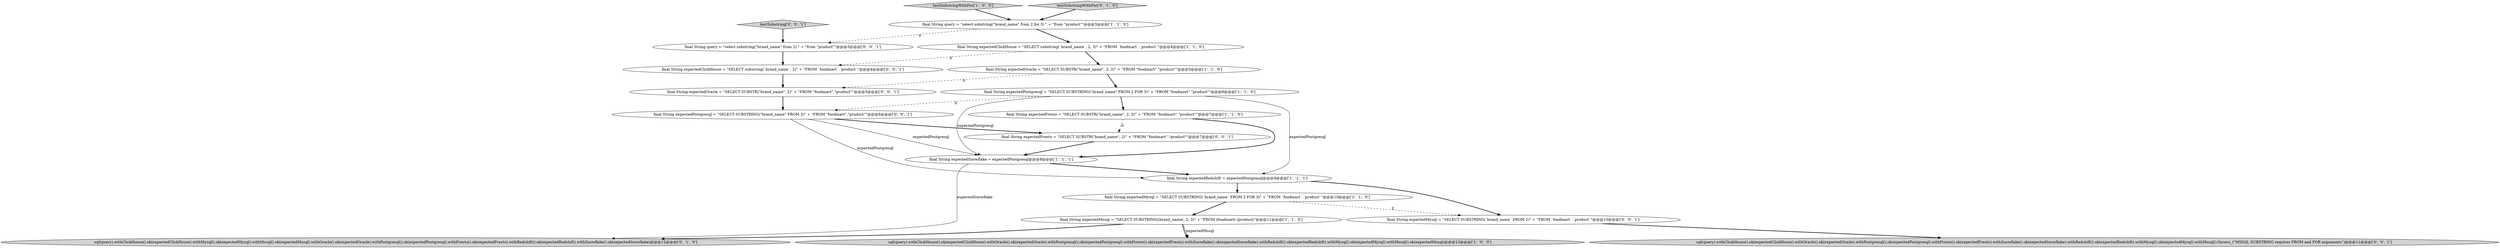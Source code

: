 digraph {
0 [style = filled, label = "final String expectedPostgresql = \"SELECT SUBSTRING(\"brand_name\" FROM 2 FOR 3)\" + \"FROM \"foodmart\".\"product\"\"@@@6@@@['1', '1', '0']", fillcolor = white, shape = ellipse image = "AAA0AAABBB1BBB"];
10 [style = filled, label = "final String expectedPresto = \"SELECT SUBSTR(\"brand_name\", 2, 3)\" + \"FROM \"foodmart\".\"product\"\"@@@7@@@['1', '1', '0']", fillcolor = white, shape = ellipse image = "AAA0AAABBB1BBB"];
14 [style = filled, label = "final String expectedPostgresql = \"SELECT SUBSTRING(\"brand_name\" FROM 2)\" + \"FROM \"foodmart\".\"product\"\"@@@6@@@['0', '0', '1']", fillcolor = white, shape = ellipse image = "AAA0AAABBB3BBB"];
18 [style = filled, label = "sql(query).withClickHouse().ok(expectedClickHouse).withOracle().ok(expectedOracle).withPostgresql().ok(expectedPostgresql).withPresto().ok(expectedPresto).withSnowflake().ok(expectedSnowflake).withRedshift().ok(expectedRedshift).withMysql().ok(expectedMysql).withMssql().throws_(\"MSSQL SUBSTRING requires FROM and FOR arguments\")@@@11@@@['0', '0', '1']", fillcolor = lightgray, shape = ellipse image = "AAA0AAABBB3BBB"];
17 [style = filled, label = "final String expectedPresto = \"SELECT SUBSTR(\"brand_name\", 2)\" + \"FROM \"foodmart\".\"product\"\"@@@7@@@['0', '0', '1']", fillcolor = white, shape = ellipse image = "AAA0AAABBB3BBB"];
1 [style = filled, label = "testSubstringWithFor['1', '0', '0']", fillcolor = lightgray, shape = diamond image = "AAA0AAABBB1BBB"];
12 [style = filled, label = "testSubstringWithFor['0', '1', '0']", fillcolor = lightgray, shape = diamond image = "AAA0AAABBB2BBB"];
15 [style = filled, label = "final String expectedMysql = \"SELECT SUBSTRING(`brand_name` FROM 2)\" + \"FROM `foodmart`.`product`\"@@@10@@@['0', '0', '1']", fillcolor = white, shape = ellipse image = "AAA0AAABBB3BBB"];
20 [style = filled, label = "final String query = \"select substring(\"brand_name\" from 2) \" + \"from \"product\"\"@@@3@@@['0', '0', '1']", fillcolor = white, shape = ellipse image = "AAA0AAABBB3BBB"];
11 [style = filled, label = "sql(query).withClickHouse().ok(expectedClickHouse).withMysql().ok(expectedMysql).withMssql().ok(expectedMssql).withOracle().ok(expectedOracle).withPostgresql().ok(expectedPostgresql).withPresto().ok(expectedPresto).withRedshift().ok(expectedRedshift).withSnowflake().ok(expectedSnowflake)@@@12@@@['0', '1', '0']", fillcolor = lightgray, shape = ellipse image = "AAA0AAABBB2BBB"];
8 [style = filled, label = "final String expectedSnowflake = expectedPostgresql@@@8@@@['1', '1', '1']", fillcolor = white, shape = ellipse image = "AAA0AAABBB1BBB"];
13 [style = filled, label = "testSubstring['0', '0', '1']", fillcolor = lightgray, shape = diamond image = "AAA0AAABBB3BBB"];
2 [style = filled, label = "final String expectedMysql = \"SELECT SUBSTRING(`brand_name` FROM 2 FOR 3)\" + \"FROM `foodmart`.`product`\"@@@10@@@['1', '1', '0']", fillcolor = white, shape = ellipse image = "AAA0AAABBB1BBB"];
5 [style = filled, label = "final String expectedClickHouse = \"SELECT substring(`brand_name`, 2, 3)\" + \"FROM `foodmart`.`product`\"@@@4@@@['1', '1', '0']", fillcolor = white, shape = ellipse image = "AAA0AAABBB1BBB"];
6 [style = filled, label = "sql(query).withClickHouse().ok(expectedClickHouse).withOracle().ok(expectedOracle).withPostgresql().ok(expectedPostgresql).withPresto().ok(expectedPresto).withSnowflake().ok(expectedSnowflake).withRedshift().ok(expectedRedshift).withMysql().ok(expectedMysql).withMssql().ok(expectedMssql)@@@12@@@['1', '0', '0']", fillcolor = lightgray, shape = ellipse image = "AAA0AAABBB1BBB"];
16 [style = filled, label = "final String expectedClickHouse = \"SELECT substring(`brand_name`, 2)\" + \"FROM `foodmart`.`product`\"@@@4@@@['0', '0', '1']", fillcolor = white, shape = ellipse image = "AAA0AAABBB3BBB"];
9 [style = filled, label = "final String expectedMssql = \"SELECT SUBSTRING((brand_name(, 2, 3)\" + \"FROM (foodmart(.(product(\"@@@11@@@['1', '1', '0']", fillcolor = white, shape = ellipse image = "AAA0AAABBB1BBB"];
19 [style = filled, label = "final String expectedOracle = \"SELECT SUBSTR(\"brand_name\", 2)\" + \"FROM \"foodmart\".\"product\"\"@@@5@@@['0', '0', '1']", fillcolor = white, shape = ellipse image = "AAA0AAABBB3BBB"];
4 [style = filled, label = "final String query = \"select substring(\"brand_name\" from 2 for 3) \" + \"from \"product\"\"@@@3@@@['1', '1', '0']", fillcolor = white, shape = ellipse image = "AAA0AAABBB1BBB"];
3 [style = filled, label = "final String expectedRedshift = expectedPostgresql@@@9@@@['1', '1', '1']", fillcolor = white, shape = ellipse image = "AAA0AAABBB1BBB"];
7 [style = filled, label = "final String expectedOracle = \"SELECT SUBSTR(\"brand_name\", 2, 3)\" + \"FROM \"foodmart\".\"product\"\"@@@5@@@['1', '1', '0']", fillcolor = white, shape = ellipse image = "AAA0AAABBB1BBB"];
14->17 [style = bold, label=""];
5->16 [style = dashed, label="0"];
9->11 [style = bold, label=""];
20->16 [style = bold, label=""];
15->18 [style = bold, label=""];
3->2 [style = bold, label=""];
16->19 [style = bold, label=""];
4->5 [style = bold, label=""];
12->4 [style = bold, label=""];
10->17 [style = dashed, label="0"];
8->11 [style = solid, label="expectedSnowflake"];
10->8 [style = bold, label=""];
7->19 [style = dashed, label="0"];
0->14 [style = dashed, label="0"];
2->15 [style = dashed, label="0"];
0->8 [style = solid, label="expectedPostgresql"];
9->6 [style = solid, label="expectedMssql"];
8->3 [style = bold, label=""];
9->6 [style = bold, label=""];
0->10 [style = bold, label=""];
2->9 [style = bold, label=""];
14->3 [style = solid, label="expectedPostgresql"];
0->3 [style = solid, label="expectedPostgresql"];
7->0 [style = bold, label=""];
14->8 [style = solid, label="expectedPostgresql"];
1->4 [style = bold, label=""];
3->15 [style = bold, label=""];
17->8 [style = bold, label=""];
4->20 [style = dashed, label="0"];
19->14 [style = bold, label=""];
13->20 [style = bold, label=""];
5->7 [style = bold, label=""];
}
